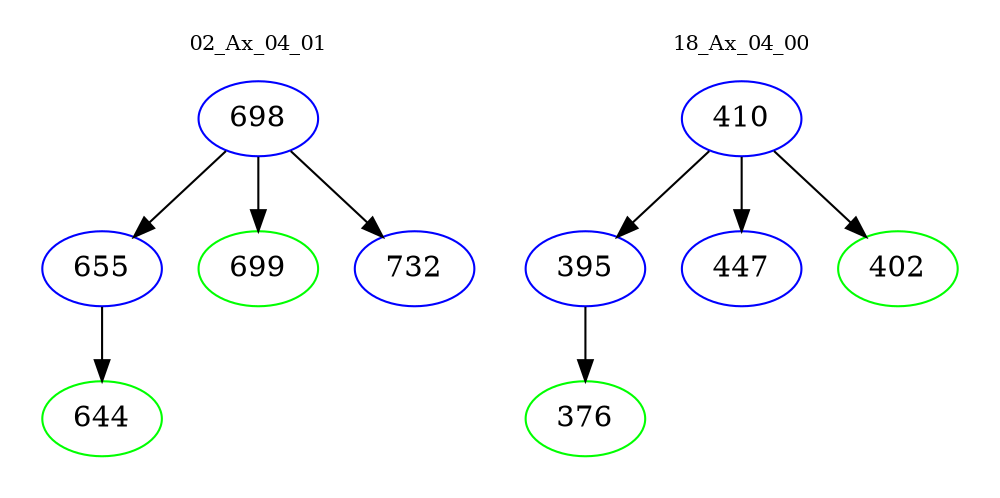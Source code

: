 digraph{
subgraph cluster_0 {
color = white
label = "02_Ax_04_01";
fontsize=10;
T0_698 [label="698", color="blue"]
T0_698 -> T0_655 [color="black"]
T0_655 [label="655", color="blue"]
T0_655 -> T0_644 [color="black"]
T0_644 [label="644", color="green"]
T0_698 -> T0_699 [color="black"]
T0_699 [label="699", color="green"]
T0_698 -> T0_732 [color="black"]
T0_732 [label="732", color="blue"]
}
subgraph cluster_1 {
color = white
label = "18_Ax_04_00";
fontsize=10;
T1_410 [label="410", color="blue"]
T1_410 -> T1_395 [color="black"]
T1_395 [label="395", color="blue"]
T1_395 -> T1_376 [color="black"]
T1_376 [label="376", color="green"]
T1_410 -> T1_447 [color="black"]
T1_447 [label="447", color="blue"]
T1_410 -> T1_402 [color="black"]
T1_402 [label="402", color="green"]
}
}
